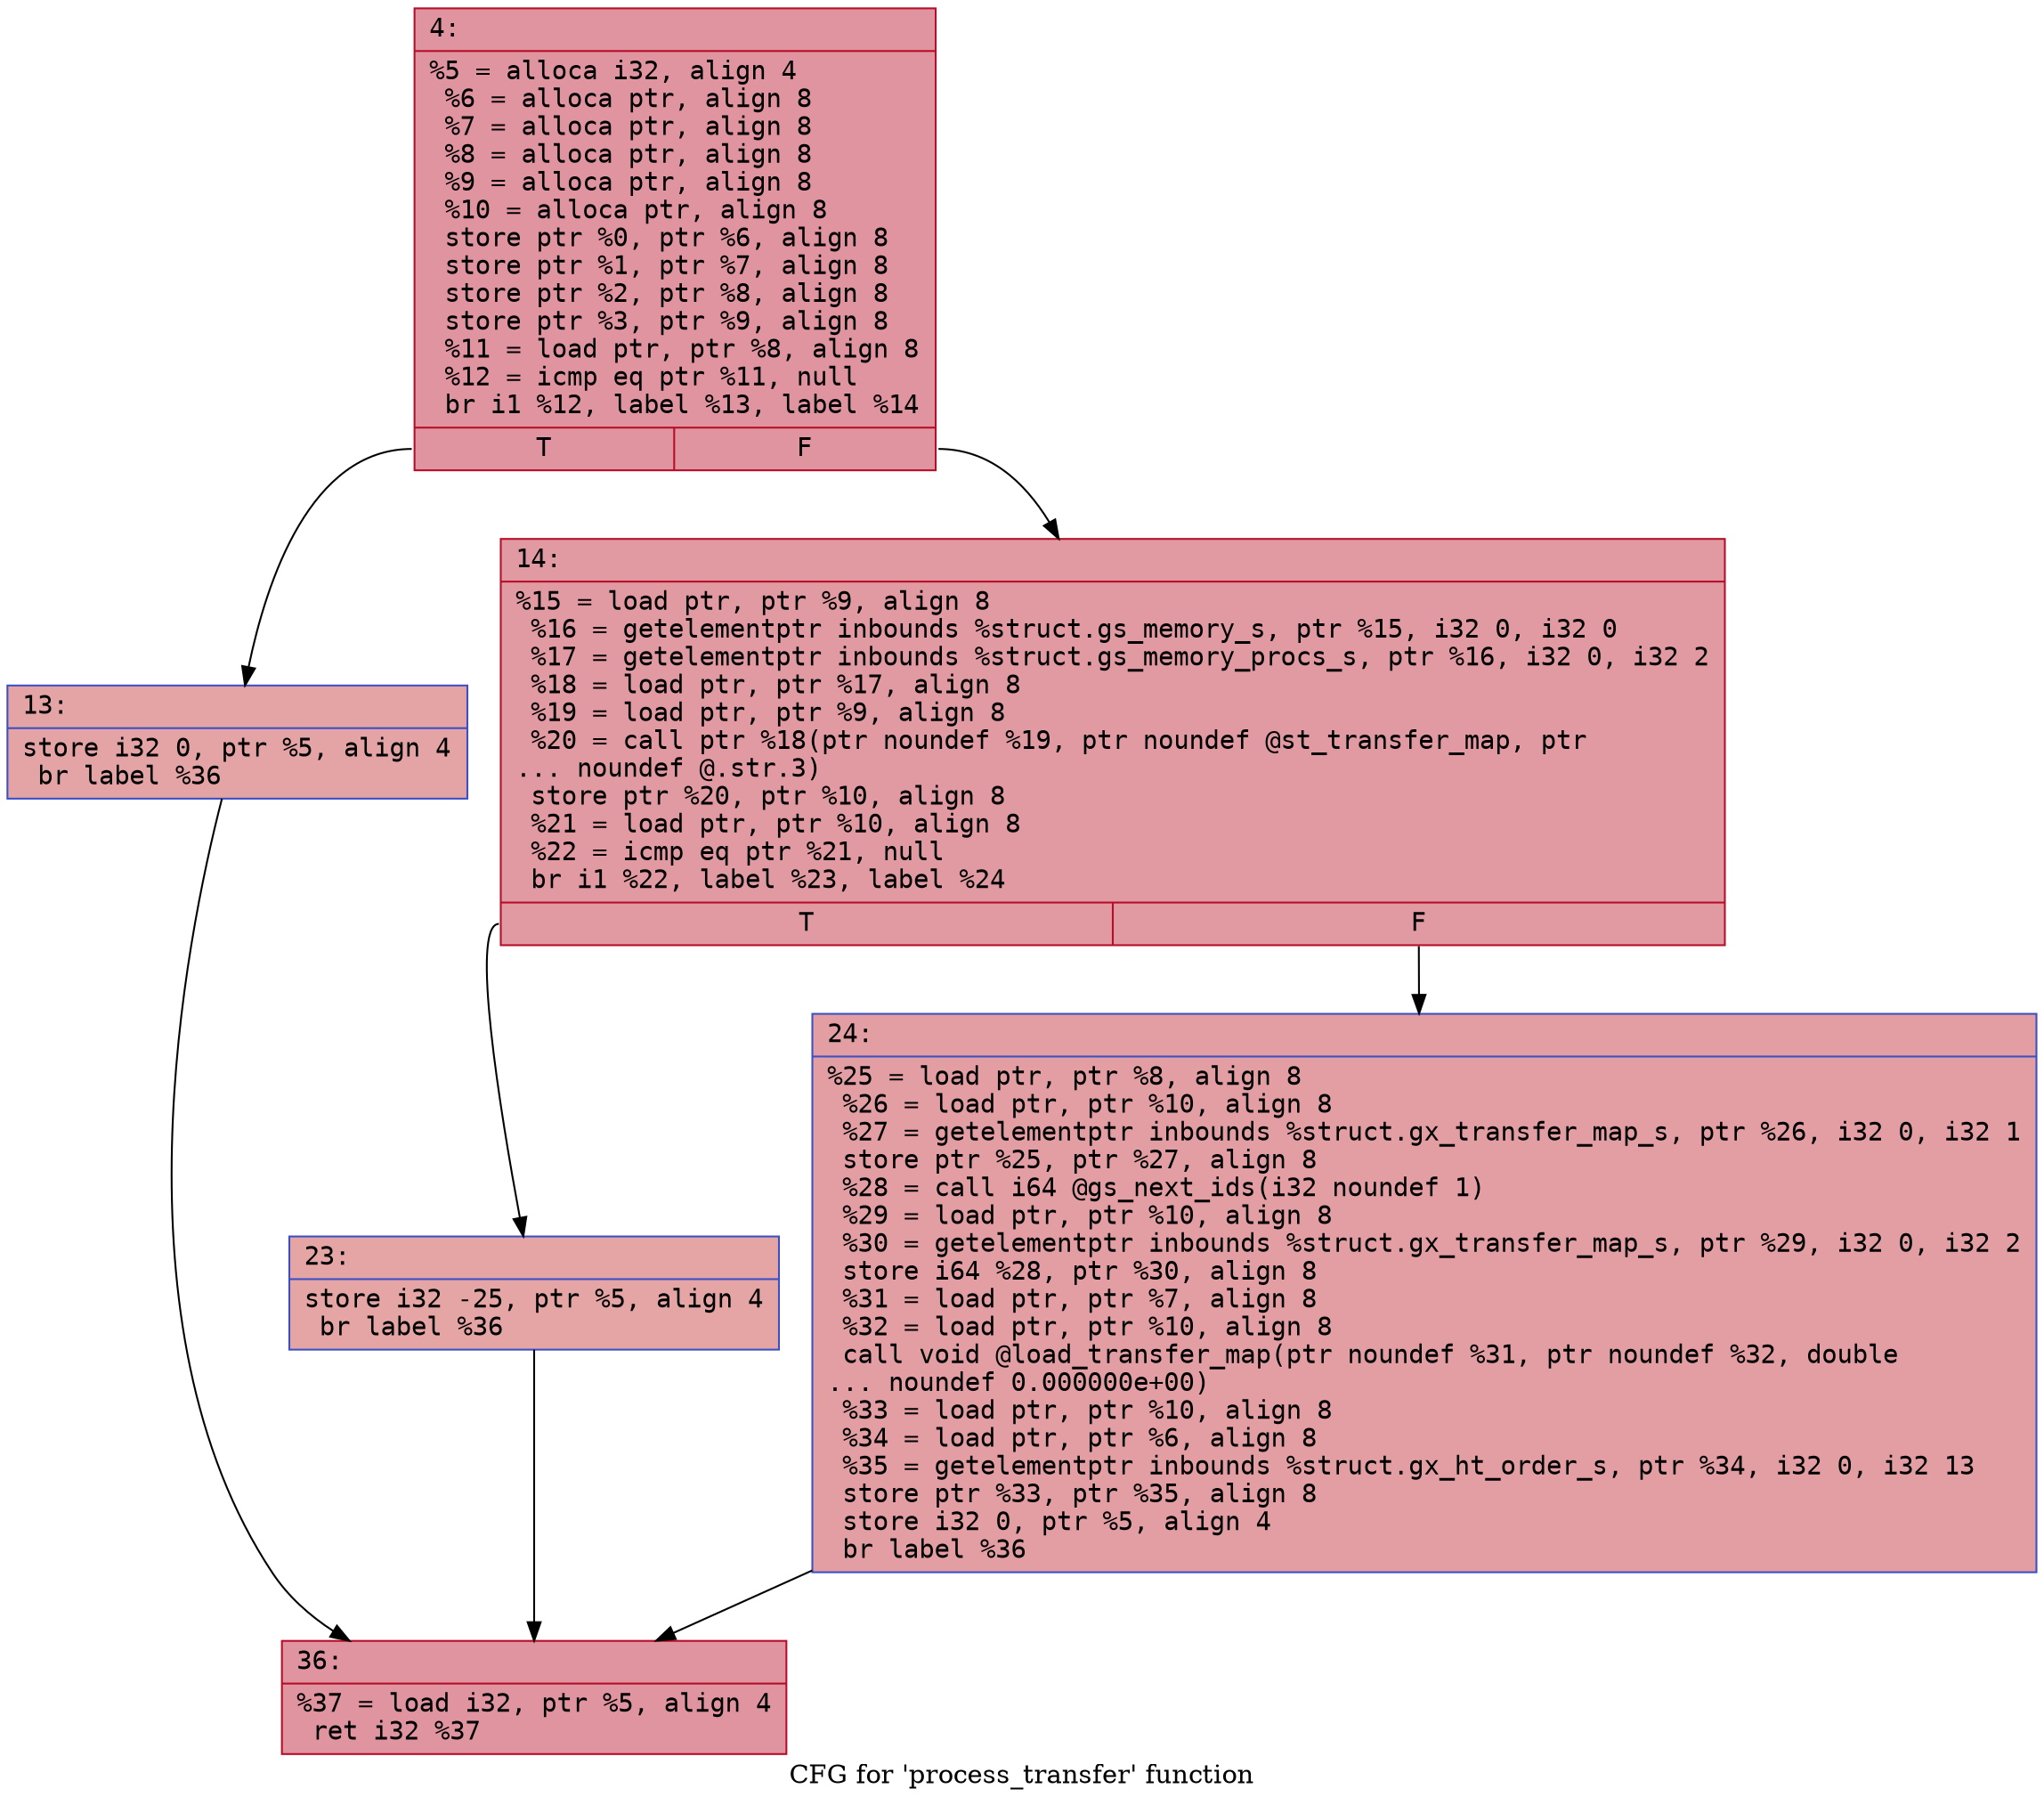 digraph "CFG for 'process_transfer' function" {
	label="CFG for 'process_transfer' function";

	Node0x6000013b8910 [shape=record,color="#b70d28ff", style=filled, fillcolor="#b70d2870" fontname="Courier",label="{4:\l|  %5 = alloca i32, align 4\l  %6 = alloca ptr, align 8\l  %7 = alloca ptr, align 8\l  %8 = alloca ptr, align 8\l  %9 = alloca ptr, align 8\l  %10 = alloca ptr, align 8\l  store ptr %0, ptr %6, align 8\l  store ptr %1, ptr %7, align 8\l  store ptr %2, ptr %8, align 8\l  store ptr %3, ptr %9, align 8\l  %11 = load ptr, ptr %8, align 8\l  %12 = icmp eq ptr %11, null\l  br i1 %12, label %13, label %14\l|{<s0>T|<s1>F}}"];
	Node0x6000013b8910:s0 -> Node0x6000013b89b0[tooltip="4 -> 13\nProbability 37.50%" ];
	Node0x6000013b8910:s1 -> Node0x6000013b8a00[tooltip="4 -> 14\nProbability 62.50%" ];
	Node0x6000013b89b0 [shape=record,color="#3d50c3ff", style=filled, fillcolor="#c32e3170" fontname="Courier",label="{13:\l|  store i32 0, ptr %5, align 4\l  br label %36\l}"];
	Node0x6000013b89b0 -> Node0x6000013b8af0[tooltip="13 -> 36\nProbability 100.00%" ];
	Node0x6000013b8a00 [shape=record,color="#b70d28ff", style=filled, fillcolor="#bb1b2c70" fontname="Courier",label="{14:\l|  %15 = load ptr, ptr %9, align 8\l  %16 = getelementptr inbounds %struct.gs_memory_s, ptr %15, i32 0, i32 0\l  %17 = getelementptr inbounds %struct.gs_memory_procs_s, ptr %16, i32 0, i32 2\l  %18 = load ptr, ptr %17, align 8\l  %19 = load ptr, ptr %9, align 8\l  %20 = call ptr %18(ptr noundef %19, ptr noundef @st_transfer_map, ptr\l... noundef @.str.3)\l  store ptr %20, ptr %10, align 8\l  %21 = load ptr, ptr %10, align 8\l  %22 = icmp eq ptr %21, null\l  br i1 %22, label %23, label %24\l|{<s0>T|<s1>F}}"];
	Node0x6000013b8a00:s0 -> Node0x6000013b8a50[tooltip="14 -> 23\nProbability 37.50%" ];
	Node0x6000013b8a00:s1 -> Node0x6000013b8aa0[tooltip="14 -> 24\nProbability 62.50%" ];
	Node0x6000013b8a50 [shape=record,color="#3d50c3ff", style=filled, fillcolor="#c5333470" fontname="Courier",label="{23:\l|  store i32 -25, ptr %5, align 4\l  br label %36\l}"];
	Node0x6000013b8a50 -> Node0x6000013b8af0[tooltip="23 -> 36\nProbability 100.00%" ];
	Node0x6000013b8aa0 [shape=record,color="#3d50c3ff", style=filled, fillcolor="#be242e70" fontname="Courier",label="{24:\l|  %25 = load ptr, ptr %8, align 8\l  %26 = load ptr, ptr %10, align 8\l  %27 = getelementptr inbounds %struct.gx_transfer_map_s, ptr %26, i32 0, i32 1\l  store ptr %25, ptr %27, align 8\l  %28 = call i64 @gs_next_ids(i32 noundef 1)\l  %29 = load ptr, ptr %10, align 8\l  %30 = getelementptr inbounds %struct.gx_transfer_map_s, ptr %29, i32 0, i32 2\l  store i64 %28, ptr %30, align 8\l  %31 = load ptr, ptr %7, align 8\l  %32 = load ptr, ptr %10, align 8\l  call void @load_transfer_map(ptr noundef %31, ptr noundef %32, double\l... noundef 0.000000e+00)\l  %33 = load ptr, ptr %10, align 8\l  %34 = load ptr, ptr %6, align 8\l  %35 = getelementptr inbounds %struct.gx_ht_order_s, ptr %34, i32 0, i32 13\l  store ptr %33, ptr %35, align 8\l  store i32 0, ptr %5, align 4\l  br label %36\l}"];
	Node0x6000013b8aa0 -> Node0x6000013b8af0[tooltip="24 -> 36\nProbability 100.00%" ];
	Node0x6000013b8af0 [shape=record,color="#b70d28ff", style=filled, fillcolor="#b70d2870" fontname="Courier",label="{36:\l|  %37 = load i32, ptr %5, align 4\l  ret i32 %37\l}"];
}
